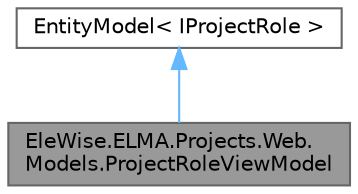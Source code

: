 digraph "EleWise.ELMA.Projects.Web.Models.ProjectRoleViewModel"
{
 // LATEX_PDF_SIZE
  bgcolor="transparent";
  edge [fontname=Helvetica,fontsize=10,labelfontname=Helvetica,labelfontsize=10];
  node [fontname=Helvetica,fontsize=10,shape=box,height=0.2,width=0.4];
  Node1 [id="Node000001",label="EleWise.ELMA.Projects.Web.\lModels.ProjectRoleViewModel",height=0.2,width=0.4,color="gray40", fillcolor="grey60", style="filled", fontcolor="black",tooltip="Модель роли проекта."];
  Node2 -> Node1 [id="edge1_Node000001_Node000002",dir="back",color="steelblue1",style="solid",tooltip=" "];
  Node2 [id="Node000002",label="EntityModel\< IProjectRole \>",height=0.2,width=0.4,color="gray40", fillcolor="white", style="filled",tooltip=" "];
}
